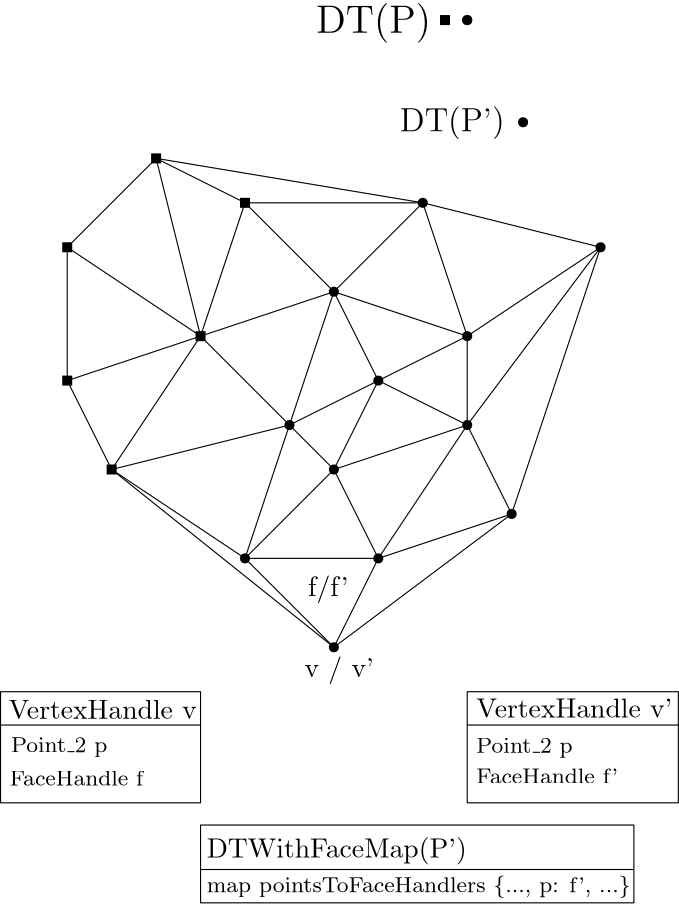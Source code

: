 <?xml version="1.0"?>
<!DOCTYPE ipe SYSTEM "ipe.dtd">
<ipe version="70206" creator="Ipe 7.2.7">
<info created="D:20170130232053" modified="D:20170130232053"/>
<ipestyle name="basic">
<symbol name="arrow/arc(spx)">
<path stroke="sym-stroke" fill="sym-stroke" pen="sym-pen">
0 0 m
-1 0.333 l
-1 -0.333 l
h
</path>
</symbol>
<symbol name="arrow/farc(spx)">
<path stroke="sym-stroke" fill="white" pen="sym-pen">
0 0 m
-1 0.333 l
-1 -0.333 l
h
</path>
</symbol>
<symbol name="arrow/ptarc(spx)">
<path stroke="sym-stroke" fill="sym-stroke" pen="sym-pen">
0 0 m
-1 0.333 l
-0.8 0 l
-1 -0.333 l
h
</path>
</symbol>
<symbol name="arrow/fptarc(spx)">
<path stroke="sym-stroke" fill="white" pen="sym-pen">
0 0 m
-1 0.333 l
-0.8 0 l
-1 -0.333 l
h
</path>
</symbol>
<symbol name="mark/circle(sx)" transformations="translations">
<path fill="sym-stroke">
0.6 0 0 0.6 0 0 e
0.4 0 0 0.4 0 0 e
</path>
</symbol>
<symbol name="mark/disk(sx)" transformations="translations">
<path fill="sym-stroke">
0.6 0 0 0.6 0 0 e
</path>
</symbol>
<symbol name="mark/fdisk(sfx)" transformations="translations">
<group>
<path fill="sym-fill">
0.5 0 0 0.5 0 0 e
</path>
<path fill="sym-stroke" fillrule="eofill">
0.6 0 0 0.6 0 0 e
0.4 0 0 0.4 0 0 e
</path>
</group>
</symbol>
<symbol name="mark/box(sx)" transformations="translations">
<path fill="sym-stroke" fillrule="eofill">
-0.6 -0.6 m
0.6 -0.6 l
0.6 0.6 l
-0.6 0.6 l
h
-0.4 -0.4 m
0.4 -0.4 l
0.4 0.4 l
-0.4 0.4 l
h
</path>
</symbol>
<symbol name="mark/square(sx)" transformations="translations">
<path fill="sym-stroke">
-0.6 -0.6 m
0.6 -0.6 l
0.6 0.6 l
-0.6 0.6 l
h
</path>
</symbol>
<symbol name="mark/fsquare(sfx)" transformations="translations">
<group>
<path fill="sym-fill">
-0.5 -0.5 m
0.5 -0.5 l
0.5 0.5 l
-0.5 0.5 l
h
</path>
<path fill="sym-stroke" fillrule="eofill">
-0.6 -0.6 m
0.6 -0.6 l
0.6 0.6 l
-0.6 0.6 l
h
-0.4 -0.4 m
0.4 -0.4 l
0.4 0.4 l
-0.4 0.4 l
h
</path>
</group>
</symbol>
<symbol name="mark/cross(sx)" transformations="translations">
<group>
<path fill="sym-stroke">
-0.43 -0.57 m
0.57 0.43 l
0.43 0.57 l
-0.57 -0.43 l
h
</path>
<path fill="sym-stroke">
-0.43 0.57 m
0.57 -0.43 l
0.43 -0.57 l
-0.57 0.43 l
h
</path>
</group>
</symbol>
<symbol name="arrow/fnormal(spx)">
<path stroke="sym-stroke" fill="white" pen="sym-pen">
0 0 m
-1 0.333 l
-1 -0.333 l
h
</path>
</symbol>
<symbol name="arrow/pointed(spx)">
<path stroke="sym-stroke" fill="sym-stroke" pen="sym-pen">
0 0 m
-1 0.333 l
-0.8 0 l
-1 -0.333 l
h
</path>
</symbol>
<symbol name="arrow/fpointed(spx)">
<path stroke="sym-stroke" fill="white" pen="sym-pen">
0 0 m
-1 0.333 l
-0.8 0 l
-1 -0.333 l
h
</path>
</symbol>
<symbol name="arrow/linear(spx)">
<path stroke="sym-stroke" pen="sym-pen">
-1 0.333 m
0 0 l
-1 -0.333 l
</path>
</symbol>
<symbol name="arrow/fdouble(spx)">
<path stroke="sym-stroke" fill="white" pen="sym-pen">
0 0 m
-1 0.333 l
-1 -0.333 l
h
-1 0 m
-2 0.333 l
-2 -0.333 l
h
</path>
</symbol>
<symbol name="arrow/double(spx)">
<path stroke="sym-stroke" fill="sym-stroke" pen="sym-pen">
0 0 m
-1 0.333 l
-1 -0.333 l
h
-1 0 m
-2 0.333 l
-2 -0.333 l
h
</path>
</symbol>
<pen name="heavier" value="0.8"/>
<pen name="fat" value="1.2"/>
<pen name="ultrafat" value="2"/>
<symbolsize name="large" value="5"/>
<symbolsize name="small" value="2"/>
<symbolsize name="tiny" value="1.1"/>
<arrowsize name="large" value="10"/>
<arrowsize name="small" value="5"/>
<arrowsize name="tiny" value="3"/>
<color name="red" value="1 0 0"/>
<color name="green" value="0 1 0"/>
<color name="blue" value="0 0 1"/>
<color name="yellow" value="1 1 0"/>
<color name="orange" value="1 0.647 0"/>
<color name="gold" value="1 0.843 0"/>
<color name="purple" value="0.627 0.125 0.941"/>
<color name="gray" value="0.745"/>
<color name="brown" value="0.647 0.165 0.165"/>
<color name="navy" value="0 0 0.502"/>
<color name="pink" value="1 0.753 0.796"/>
<color name="seagreen" value="0.18 0.545 0.341"/>
<color name="turquoise" value="0.251 0.878 0.816"/>
<color name="violet" value="0.933 0.51 0.933"/>
<color name="darkblue" value="0 0 0.545"/>
<color name="darkcyan" value="0 0.545 0.545"/>
<color name="darkgray" value="0.663"/>
<color name="darkgreen" value="0 0.392 0"/>
<color name="darkmagenta" value="0.545 0 0.545"/>
<color name="darkorange" value="1 0.549 0"/>
<color name="darkred" value="0.545 0 0"/>
<color name="lightblue" value="0.678 0.847 0.902"/>
<color name="lightcyan" value="0.878 1 1"/>
<color name="lightgray" value="0.827"/>
<color name="lightgreen" value="0.565 0.933 0.565"/>
<color name="lightyellow" value="1 1 0.878"/>
<dashstyle name="dashed" value="[4] 0"/>
<dashstyle name="dotted" value="[1 3] 0"/>
<dashstyle name="dash dotted" value="[4 2 1 2] 0"/>
<dashstyle name="dash dot dotted" value="[4 2 1 2 1 2] 0"/>
<textsize name="large" value="\large"/>
<textsize name="Large" value="\Large"/>
<textsize name="LARGE" value="\LARGE"/>
<textsize name="huge" value="\huge"/>
<textsize name="Huge" value="\Huge"/>
<textsize name="small" value="\small"/>
<textsize name="footnote" value="\footnotesize"/>
<textsize name="tiny" value="\tiny"/>
<textstyle name="center" begin="\begin{center}" end="\end{center}"/>
<textstyle name="itemize" begin="\begin{itemize}" end="\end{itemize}"/>
<textstyle name="item" begin="\begin{itemize}\item{}" end="\end{itemize}"/>
<gridsize name="4 pts" value="4"/>
<gridsize name="8 pts (~3 mm)" value="8"/>
<gridsize name="16 pts (~6 mm)" value="16"/>
<gridsize name="32 pts (~12 mm)" value="32"/>
<gridsize name="10 pts (~3.5 mm)" value="10"/>
<gridsize name="20 pts (~7 mm)" value="20"/>
<gridsize name="14 pts (~5 mm)" value="14"/>
<gridsize name="28 pts (~10 mm)" value="28"/>
<gridsize name="56 pts (~20 mm)" value="56"/>
<anglesize name="90 deg" value="90"/>
<anglesize name="60 deg" value="60"/>
<anglesize name="45 deg" value="45"/>
<anglesize name="30 deg" value="30"/>
<anglesize name="22.5 deg" value="22.5"/>
<opacity name="10%" value="0.1"/>
<opacity name="30%" value="0.3"/>
<opacity name="50%" value="0.5"/>
<opacity name="75%" value="0.75"/>
<tiling name="falling" angle="-60" step="4" width="1"/>
<tiling name="rising" angle="30" step="4" width="1"/>
</ipestyle>
<page>
<layer name="alpha"/>
<view layers="alpha" active="alpha"/>
<use layer="alpha" name="mark/square(sx)" pos="128 720" size="normal" stroke="black"/>
<use name="mark/square(sx)" pos="96 688" size="normal" stroke="black"/>
<use name="mark/square(sx)" pos="96 640" size="normal" stroke="black"/>
<use name="mark/square(sx)" pos="112 608" size="normal" stroke="black"/>
<use name="mark/disk(sx)" pos="192 608" size="normal" stroke="black"/>
<use name="mark/disk(sx)" pos="192 672" size="normal" stroke="black"/>
<use name="mark/square(sx)" pos="144 656" size="normal" stroke="black"/>
<use name="mark/disk(sx)" pos="224 704" size="normal" stroke="black"/>
<use name="mark/disk(sx)" pos="288 688" size="normal" stroke="black"/>
<use name="mark/disk(sx)" pos="256 592" size="normal" stroke="black"/>
<use name="mark/disk(sx)" pos="192 544" size="normal" stroke="black"/>
<use name="mark/disk(sx)" pos="240 624" size="normal" stroke="black"/>
<use name="mark/disk(sx)" pos="160 576" size="normal" stroke="black"/>
<use name="mark/disk(sx)" pos="240 656" size="normal" stroke="black"/>
<use name="mark/disk(sx)" pos="176 624" size="normal" stroke="black"/>
<use name="mark/square(sx)" pos="160 704" size="normal" stroke="black"/>
<use name="mark/disk(sx)" pos="208 576" size="normal" stroke="black"/>
<use name="mark/disk(sx)" pos="208 640" size="normal" stroke="black"/>
<group>
<path stroke="black">
208 640 m
176 624 l
</path>
<path stroke="black">
208 640 m
240 656 l
</path>
<path stroke="black">
208 640 m
240 624 l
</path>
<path stroke="black">
208 640 m
192 672 l
</path>
<path stroke="black">
208 640 m
192 608 l
</path>
<path stroke="black">
208 576 m
160 576 l
</path>
<path stroke="black">
208 576 m
240 624 l
</path>
<path stroke="black">
208 576 m
192 544 l
</path>
<path stroke="black">
208 576 m
256 592 l
</path>
<path stroke="black">
208 576 m
192 608 l
</path>
<path stroke="black">
160 704 m
224 704 l
</path>
<path stroke="black">
160 704 m
144 656 l
</path>
<path stroke="black">
160 704 m
192 672 l
</path>
<path stroke="black">
160 704 m
128 720 l
</path>
<path stroke="black">
176 624 m
160 576 l
</path>
<path stroke="black">
176 624 m
144 656 l
</path>
<path stroke="black">
176 624 m
192 672 l
</path>
<path stroke="black">
176 624 m
192 608 l
</path>
<path stroke="black">
176 624 m
112 608 l
</path>
<path stroke="black">
240 656 m
240 624 l
</path>
<path stroke="black">
240 656 m
288 688 l
</path>
<path stroke="black">
240 656 m
224 704 l
</path>
<path stroke="black">
240 656 m
192 672 l
</path>
<path stroke="black">
160 576 m
192 544 l
</path>
<path stroke="black">
160 576 m
192 608 l
</path>
<path stroke="black">
160 576 m
112 608 l
</path>
<path stroke="black">
240 624 m
256 592 l
</path>
<path stroke="black">
240 624 m
288 688 l
</path>
<path stroke="black">
240 624 m
192 608 l
</path>
<path stroke="black">
192 544 m
256 592 l
</path>
<path stroke="black">
192 544 m
112 608 l
</path>
<path stroke="black">
256 592 m
288 688 l
</path>
<path stroke="black">
288 688 m
224 704 l
</path>
<path stroke="black">
224 704 m
192 672 l
</path>
<path stroke="black">
224 704 m
128 720 l
</path>
<path stroke="black">
144 656 m
192 672 l
</path>
<path stroke="black">
144 656 m
112 608 l
</path>
<path stroke="black">
144 656 m
96 640 l
</path>
<path stroke="black">
144 656 m
96 688 l
</path>
<path stroke="black">
144 656 m
128 720 l
</path>
<path stroke="black">
112 608 m
96 640 l
</path>
<path stroke="black">
96 640 m
96 688 l
</path>
<path stroke="black">
96 688 m
128 720 l
</path>
</group>
<text matrix="1 0 0 1 -0.490015 -4.65515" transformations="translations" pos="183.15 567.152" stroke="black" type="label" width="14.612" height="7.473" depth="2.49" valign="baseline">f/f&apos;</text>
<text matrix="1 0 0 1 -4.65515 -4.16513" transformations="translations" pos="186.09 537.506" stroke="black" type="label" width="24.907" height="7.473" depth="2.49" valign="baseline">v / v&apos;</text>
<text matrix="1 0 0 1 1.29954 -8" transformations="translations" pos="107.442 526.236" stroke="black" type="label" width="67.829" height="6.918" depth="0" halign="center" valign="baseline">VertexHandle v</text>
<text matrix="1 0 0 1 171.12 -7.5103" transformations="translations" pos="107.442 526.236" stroke="black" type="label" width="70.597" height="6.918" depth="0" halign="center" valign="baseline">VertexHandle v&apos;</text>
<text matrix="1 0 0 1 -8 -8" transformations="translations" pos="101.072 514.23" stroke="black" type="label" width="34.683" height="5.446" depth="1.55" halign="center" valign="baseline" size="footnote">Point\texttt{\_}2 p</text>
<text matrix="1 0 0 1 176.875 -8.24474" transformations="translations" pos="101.072 514.23" stroke="black" type="label" width="34.683" height="5.446" depth="1.55" halign="right" valign="baseline" size="footnote">Point\texttt{\_}2 p</text>
<text matrix="1 0 0 1 -13.7204 -8" transformations="translations" pos="113.077 502.225" stroke="black" type="label" width="48.093" height="5.535" depth="0" halign="center" valign="baseline" size="footnote">FaceHandle f</text>
<text matrix="1 0 0 1 155.724 -7.26502" transformations="translations" pos="113.077 502.225" stroke="black" type="label" width="51.074" height="5.535" depth="0" halign="center" valign="baseline" size="footnote">FaceHandle f&apos;</text>
<text transformations="translations" pos="185.594 765.261" stroke="black" type="label" width="41.356" height="10.756" depth="3.59" valign="baseline" size="Large">DT(P)</text>
<text matrix="1 0 0 1 -38.218 -3.22969" transformations="translations" pos="253.956 732.964" stroke="black" type="label" width="37.715" height="8.965" depth="2.99" valign="baseline" size="large">DT(P&apos;)</text>
<text matrix="1 0 0 1 -39.1478 -19.8463" transformations="translations" pos="185.365 488.122" stroke="black" type="label" width="93.677" height="7.473" depth="2.49" valign="baseline">DTWithFaceMap(P&apos;)</text>
<text matrix="1 0 0 1 -28 -4" transformations="translations" pos="174.217 459.774" stroke="black" type="label" width="152.561" height="5.98" depth="1.99" valign="baseline" size="footnote">map pointsToFaceHandlers \{..., p: f&apos;, ...\}</text>
<path stroke="black">
72 528 m
72 488 l
144 488 l
144 528 l
h
</path>
<path stroke="black">
72 516 m
144 516 l
144 516 l
</path>
<path stroke="black">
240 528 m
240 488 l
316 488 l
316 528 l
h
</path>
<path stroke="black">
240 516 m
316 516 l
</path>
<use matrix="1 0 0 1 0 1.78431" name="mark/square(sx)" pos="232 768" size="normal" stroke="black"/>
<use matrix="1 0 0 1 0 1.78431" name="mark/disk(sx)" pos="240 768" size="normal" stroke="black"/>
<use matrix="1 0 0 1 0.111519 1.00367" name="mark/disk(sx)" pos="260 732" size="normal" stroke="black"/>
<use matrix="1 0 0 1 0 1.78431" name="mark/disk(sx)" pos="232 768" size="normal" stroke="black"/>
<use matrix="1 0 0 1 0 1.78431" name="mark/disk(sx)" pos="240 768" size="normal" stroke="black"/>
<path stroke="black">
144 480 m
144 452 l
300 452 l
300 480 l
h
</path>
<path stroke="black">
144 464 m
300 464 l
</path>
</page>
</ipe>
